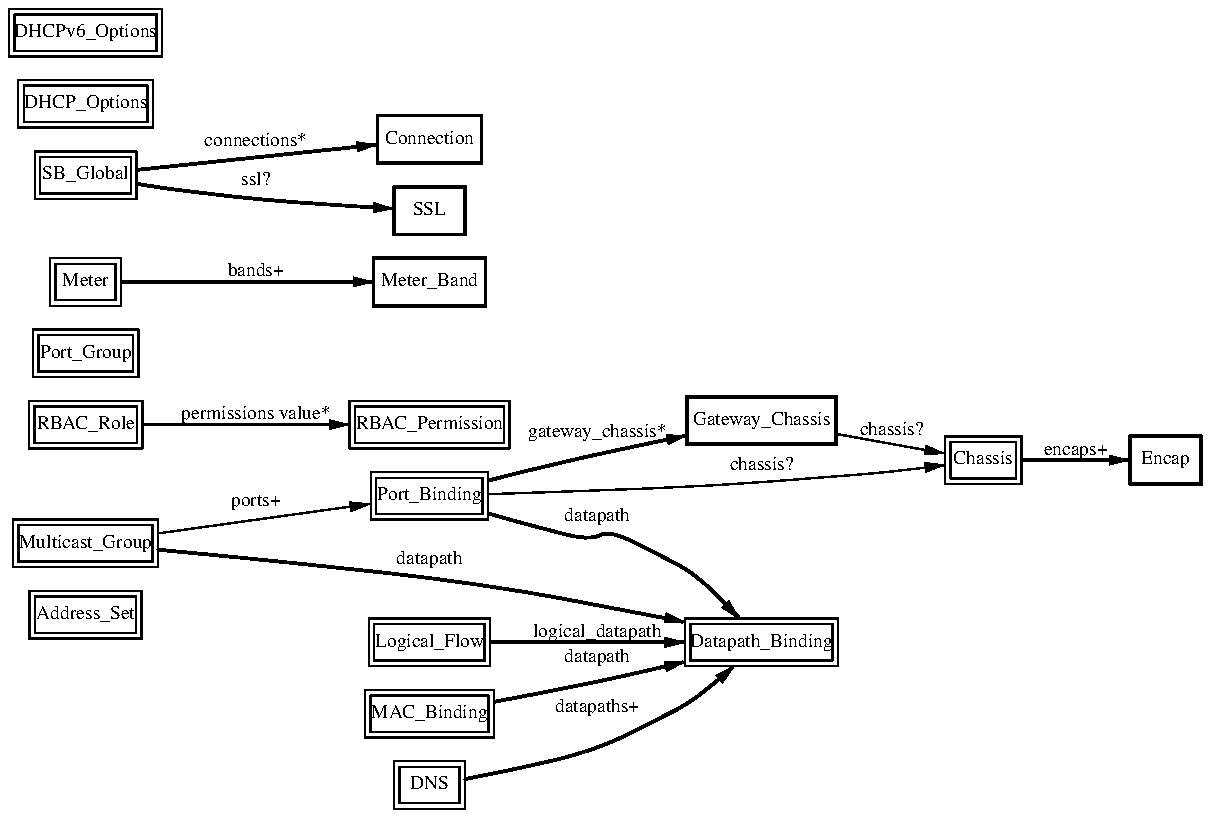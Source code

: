 .ps -3
.PS
linethick = 1;
linethick = 0.500000;
box at 0.382842,0.970318 wid 0.561080 height 0.237625 "Address_Set"
box at 0.382842,0.970318 wid 0.505525 height 0.182069
linethick = 0.500000;
box at 2.102316,1.564380 wid 0.587457 height 0.237625 "Port_Binding"
box at 2.102316,1.564380 wid 0.531901 height 0.182069
linethick = 1.000000;
box at 3.762412,1.940588 wid 0.745857 height 0.237625 "Gateway_Chassis"
linethick = 0.500000;
box at 3.762412,0.831688 wid 0.765675 height 0.237625 "Datapath_Binding"
box at 3.762412,0.831688 wid 0.710120 height 0.182069
linethick = 0.500000;
box at 4.871313,1.742599 wid 0.382842 height 0.237625 "Chassis"
box at 4.871313,1.742599 wid 0.327287 height 0.182069
linethick = 1.000000;
box at 5.782367,1.742599 wid 0.356438 height 0.237625 "Encap"
linethick = 0.500000;
box at 0.382842,1.326755 wid 0.726087 height 0.237625 "Multicast_Group"
box at 0.382842,1.326755 wid 0.670531 height 0.182069
linethick = 0.500000;
box at 2.102316,1.920818 wid 0.798705 height 0.237625 "RBAC_Permission"
box at 2.102316,1.920818 wid 0.743150 height 0.182069
linethick = 0.500000;
box at 0.382842,1.920818 wid 0.567639 height 0.237625 "RBAC_Role"
box at 0.382842,1.920818 wid 0.512083 height 0.182069
linethick = 0.500000;
box at 0.382842,2.277255 wid 0.528050 height 0.237625 "Port_Group"
box at 0.382842,2.277255 wid 0.472495 height 0.182069
linethick = 0.500000;
box at 2.102316,0.831688 wid 0.607274 height 0.237625 "Logical_Flow"
box at 2.102316,0.831688 wid 0.551719 height 0.182069
linethick = 1.000000;
box at 2.102316,2.633693 wid 0.561080 height 0.237625 "Meter_Band"
linethick = 1.000000;
box at 2.102316,3.346568 wid 0.521444 height 0.237625 "Connection"
linethick = 0.500000;
box at 2.102316,0.475250 wid 0.646863 height 0.237625 "MAC_Binding"
box at 2.102316,0.475250 wid 0.591307 height 0.182069
linethick = 0.500000;
box at 0.382842,3.168349 wid 0.508232 height 0.237625 "SB_Global"
box at 0.382842,3.168349 wid 0.452677 height 0.182069
linethick = 1.000000;
box at 2.102316,2.990130 wid 0.356438 height 0.237625 "SSL"
linethick = 0.500000;
box at 2.102316,0.118813 wid 0.356438 height 0.237625 "DNS"
box at 2.102316,0.118813 wid 0.300882 height 0.182069
linethick = 0.500000;
box at 0.382842,2.633693 wid 0.356438 height 0.237625 "Meter"
box at 0.382842,2.633693 wid 0.300882 height 0.182069
linethick = 0.500000;
box at 0.382842,3.524787 wid 0.673287 height 0.237625 "DHCP_Options"
box at 0.382842,3.524787 wid 0.617731 height 0.182069
linethick = 0.500000;
box at 0.382842,3.881224 wid 0.765675 height 0.237625 "DHCPv6_Options"
box at 0.382842,3.881224 wid 0.710120 height 0.182069
linethick = 1.000000;
spline -> from 2.397874,1.641133 to 2.397874,1.641133 to 2.470397,1.659763 to 2.548195,1.679296 to 2.620481,1.696357 to 2.876498,1.756952 to 3.166543,1.819209 to 3.389388,1.865736
"gateway_chassis*" at 2.940609,1.877903
linethick = 1.000000;
spline -> from 2.397589,1.475651 to 2.397589,1.475651 to 2.470159,1.454170 to 2.547958,1.431881 to 2.620481,1.412538 to 2.903065,1.337163 to 3.000443,1.394098 to 3.260738,1.260743 to 3.412580,1.182945 to 3.556438,1.049019 to 3.649540,0.951450
"datapath" at 2.940609,1.462059
linethick = 0.500000;
spline -> from 2.397589,1.572840 to 2.397589,1.572840 to 2.792569,1.585719 to 3.523361,1.614092 to 4.145226,1.663375 to 4.326866,1.677775 to 4.533552,1.701252 to 4.678646,1.718932
"chassis?" at 3.762412,1.712896
linethick = 0.500000;
spline -> from 4.136909,1.874101 to 4.136909,1.874101 to 4.318454,1.841309 to 4.529655,1.803146 to 4.677601,1.776389
"chassis?" at 4.412554,1.891115
linethick = 1.000000;
spline -> from 5.063789,1.742599 to 5.063789,1.742599 to 5.222047,1.742599 to 5.447316,1.742599 to 5.602247,1.742599
"encaps+" at 5.333255,1.792073
linethick = 0.500000;
spline -> from 0.747141,1.376562 to 0.747141,1.376562 to 1.061804,1.420380 to 1.514051,1.483350 to 1.806425,1.524079
"ports+" at 1.234319,1.534677
linethick = 1.000000;
spline -> from 0.747473,1.294581 to 0.747473,1.294581 to 1.292918,1.242494 to 2.363371,1.127911 to 3.260738,0.957106 to 3.299043,0.949787 to 3.338821,0.941328 to 3.378457,0.932250
"datapath" at 2.102316,1.244252
linethick = 0.500000;
spline -> from 0.667394,1.920818 to 0.667394,1.920818 to 0.947839,1.920818 to 1.383548,1.920818 to 1.700017,1.920818
"permissions value*" at 1.234319,1.970291
linethick = 1.000000;
spline -> from 2.407141,0.831688 to 2.407141,0.831688 to 2.679650,0.831688 to 3.083897,0.831688 to 3.378742,0.831688
"logical_datapath" at 2.940609,0.881209
linethick = 1.000000;
spline -> from 2.427625,0.534704 to 2.427625,0.534704 to 2.659356,0.579045 to 2.980293,0.642681 to 3.260738,0.706269 to 3.298805,0.714919 to 3.338394,0.724281 to 3.377839,0.733881
"datapath" at 2.940609,0.755790
linethick = 1.000000;
spline -> from 0.637548,3.194250 to 0.637548,3.194250 to 0.958294,3.227755 to 1.514051,3.285783 to 1.838932,3.319716
"connections*" at 1.234319,3.336635
linethick = 1.000000;
spline -> from 0.638213,3.124674 to 0.638213,3.124674 to 0.716820,3.111937 to 0.804123,3.098820 to 0.884488,3.089125 to 1.253139,3.044642 to 1.687375,3.014511 to 1.922814,3.000063
"ssl?" at 1.234319,3.138646
linethick = 1.000000;
spline -> from 2.282150,0.148901 to 2.282150,0.148901 to 2.514120,0.193693 to 2.934289,0.290805 to 3.260738,0.455446 to 3.395661,0.523488 to 3.531108,0.629659 to 3.626110,0.711877
"datapaths+" at 2.940609,0.504953
linethick = 1.000000;
spline -> from 0.562458,2.633693 to 0.562458,2.633693 to 0.858967,2.633693 to 1.466574,2.633693 to 1.821396,2.633693
"bands+" at 1.234319,2.683166
.ps +3
.PE
